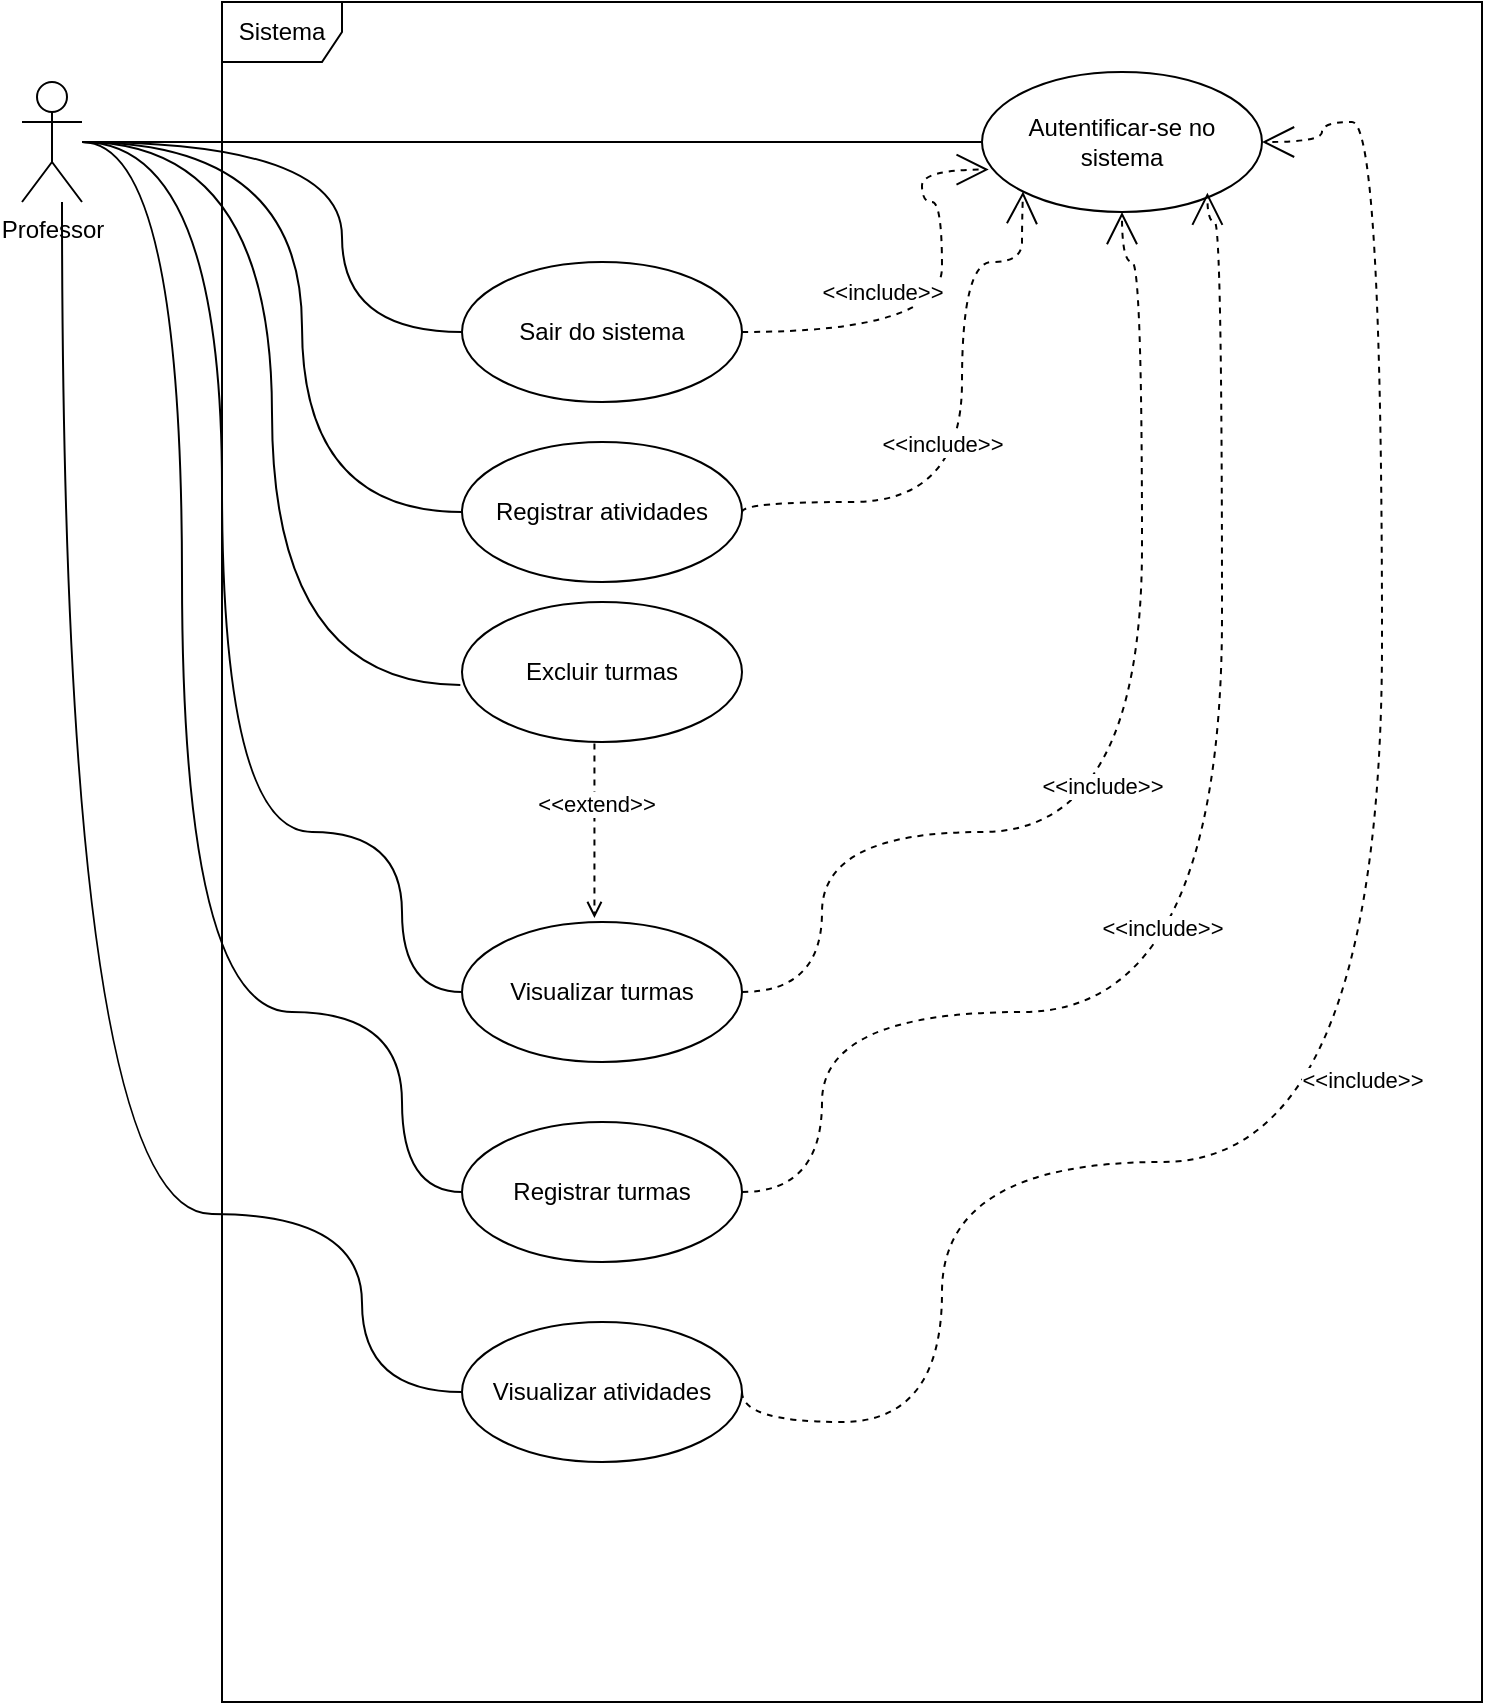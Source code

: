 <mxfile version="24.7.17" pages="2">
  <diagram name="Casos de Uso" id="Bu-t2H04ZoR1a1i4FhoU">
    <mxGraphModel dx="241" dy="120" grid="1" gridSize="10" guides="1" tooltips="1" connect="1" arrows="1" fold="1" page="1" pageScale="1" pageWidth="827" pageHeight="1169" math="0" shadow="0">
      <root>
        <mxCell id="0" />
        <mxCell id="1" parent="0" />
        <mxCell id="Mv3lE--GvADs-_1ufYSH-1" value="Sistema" style="shape=umlFrame;whiteSpace=wrap;html=1;pointerEvents=0;" parent="1" vertex="1">
          <mxGeometry x="120" y="20" width="630" height="850" as="geometry" />
        </mxCell>
        <mxCell id="Mv3lE--GvADs-_1ufYSH-10" style="edgeStyle=orthogonalEdgeStyle;rounded=0;orthogonalLoop=1;jettySize=auto;html=1;curved=1;endArrow=none;endFill=0;" parent="1" source="Mv3lE--GvADs-_1ufYSH-2" target="Mv3lE--GvADs-_1ufYSH-3" edge="1">
          <mxGeometry relative="1" as="geometry" />
        </mxCell>
        <mxCell id="Mv3lE--GvADs-_1ufYSH-12" style="edgeStyle=orthogonalEdgeStyle;rounded=0;orthogonalLoop=1;jettySize=auto;html=1;entryX=0;entryY=0.5;entryDx=0;entryDy=0;curved=1;endArrow=none;endFill=0;" parent="1" source="Mv3lE--GvADs-_1ufYSH-2" target="Mv3lE--GvADs-_1ufYSH-4" edge="1">
          <mxGeometry relative="1" as="geometry">
            <Array as="points">
              <mxPoint x="180" y="90" />
              <mxPoint x="180" y="185" />
            </Array>
          </mxGeometry>
        </mxCell>
        <mxCell id="Mv3lE--GvADs-_1ufYSH-13" style="edgeStyle=orthogonalEdgeStyle;rounded=0;orthogonalLoop=1;jettySize=auto;html=1;entryX=0;entryY=0.5;entryDx=0;entryDy=0;curved=1;endArrow=none;endFill=0;" parent="1" source="Mv3lE--GvADs-_1ufYSH-2" target="Mv3lE--GvADs-_1ufYSH-5" edge="1">
          <mxGeometry relative="1" as="geometry">
            <Array as="points">
              <mxPoint x="160" y="90" />
              <mxPoint x="160" y="275" />
            </Array>
          </mxGeometry>
        </mxCell>
        <mxCell id="Mv3lE--GvADs-_1ufYSH-15" style="edgeStyle=orthogonalEdgeStyle;rounded=0;orthogonalLoop=1;jettySize=auto;html=1;entryX=0;entryY=0.5;entryDx=0;entryDy=0;curved=1;endArrow=none;endFill=0;" parent="1" source="Mv3lE--GvADs-_1ufYSH-2" target="Mv3lE--GvADs-_1ufYSH-7" edge="1">
          <mxGeometry relative="1" as="geometry">
            <Array as="points">
              <mxPoint x="120" y="90" />
              <mxPoint x="120" y="435" />
              <mxPoint x="210" y="435" />
              <mxPoint x="210" y="515" />
            </Array>
          </mxGeometry>
        </mxCell>
        <mxCell id="Mv3lE--GvADs-_1ufYSH-16" style="edgeStyle=orthogonalEdgeStyle;rounded=0;orthogonalLoop=1;jettySize=auto;html=1;entryX=0;entryY=0.5;entryDx=0;entryDy=0;curved=1;endArrow=none;endFill=0;" parent="1" source="Mv3lE--GvADs-_1ufYSH-2" target="Mv3lE--GvADs-_1ufYSH-8" edge="1">
          <mxGeometry relative="1" as="geometry">
            <Array as="points">
              <mxPoint x="100" y="90" />
              <mxPoint x="100" y="525" />
              <mxPoint x="210" y="525" />
              <mxPoint x="210" y="615" />
            </Array>
          </mxGeometry>
        </mxCell>
        <mxCell id="Mv3lE--GvADs-_1ufYSH-2" value="Professor" style="shape=umlActor;verticalLabelPosition=bottom;verticalAlign=top;html=1;" parent="1" vertex="1">
          <mxGeometry x="20" y="60" width="30" height="60" as="geometry" />
        </mxCell>
        <mxCell id="Mv3lE--GvADs-_1ufYSH-3" value="Autentificar-se no sistema" style="ellipse;whiteSpace=wrap;html=1;" parent="1" vertex="1">
          <mxGeometry x="500" y="55" width="140" height="70" as="geometry" />
        </mxCell>
        <mxCell id="Mv3lE--GvADs-_1ufYSH-19" style="edgeStyle=orthogonalEdgeStyle;rounded=0;orthogonalLoop=1;jettySize=auto;html=1;entryX=0.024;entryY=0.697;entryDx=0;entryDy=0;dashed=1;elbow=vertical;endArrow=open;endFill=0;curved=1;strokeWidth=1;endSize=14;entryPerimeter=0;" parent="1" source="Mv3lE--GvADs-_1ufYSH-4" target="Mv3lE--GvADs-_1ufYSH-3" edge="1">
          <mxGeometry relative="1" as="geometry">
            <Array as="points">
              <mxPoint x="480" y="185" />
              <mxPoint x="480" y="120" />
              <mxPoint x="470" y="120" />
              <mxPoint x="470" y="104" />
            </Array>
          </mxGeometry>
        </mxCell>
        <mxCell id="Mv3lE--GvADs-_1ufYSH-20" value="&amp;lt;&amp;lt;include&amp;gt;&amp;gt;" style="edgeLabel;html=1;align=center;verticalAlign=middle;resizable=0;points=[];" parent="Mv3lE--GvADs-_1ufYSH-19" vertex="1" connectable="0">
          <mxGeometry x="-0.04" y="10" relative="1" as="geometry">
            <mxPoint x="-20" y="-12" as="offset" />
          </mxGeometry>
        </mxCell>
        <mxCell id="Mv3lE--GvADs-_1ufYSH-4" value="Sair do sistema" style="ellipse;whiteSpace=wrap;html=1;" parent="1" vertex="1">
          <mxGeometry x="240" y="150" width="140" height="70" as="geometry" />
        </mxCell>
        <mxCell id="Mv3lE--GvADs-_1ufYSH-5" value="Registrar atividades" style="ellipse;whiteSpace=wrap;html=1;" parent="1" vertex="1">
          <mxGeometry x="240" y="240" width="140" height="70" as="geometry" />
        </mxCell>
        <mxCell id="Mv3lE--GvADs-_1ufYSH-6" value="Excluir turmas" style="ellipse;whiteSpace=wrap;html=1;" parent="1" vertex="1">
          <mxGeometry x="240" y="320" width="140" height="70" as="geometry" />
        </mxCell>
        <mxCell id="Mv3lE--GvADs-_1ufYSH-32" style="edgeStyle=orthogonalEdgeStyle;rounded=0;orthogonalLoop=1;jettySize=auto;html=1;entryX=0.473;entryY=-0.029;entryDx=0;entryDy=0;endArrow=open;endFill=0;dashed=1;exitX=0.473;exitY=1.01;exitDx=0;exitDy=0;exitPerimeter=0;entryPerimeter=0;" parent="1" source="Mv3lE--GvADs-_1ufYSH-6" target="Mv3lE--GvADs-_1ufYSH-7" edge="1">
          <mxGeometry relative="1" as="geometry" />
        </mxCell>
        <mxCell id="Mv3lE--GvADs-_1ufYSH-37" value="&amp;lt;&amp;lt;extend&amp;gt;&amp;gt;" style="edgeLabel;html=1;align=center;verticalAlign=middle;resizable=0;points=[];" parent="Mv3lE--GvADs-_1ufYSH-32" vertex="1" connectable="0">
          <mxGeometry x="-0.297" y="1" relative="1" as="geometry">
            <mxPoint as="offset" />
          </mxGeometry>
        </mxCell>
        <mxCell id="Mv3lE--GvADs-_1ufYSH-7" value="Visualizar turmas" style="ellipse;whiteSpace=wrap;html=1;" parent="1" vertex="1">
          <mxGeometry x="240" y="480" width="140" height="70" as="geometry" />
        </mxCell>
        <mxCell id="Mv3lE--GvADs-_1ufYSH-8" value="Registrar turmas" style="ellipse;whiteSpace=wrap;html=1;" parent="1" vertex="1">
          <mxGeometry x="240" y="580" width="140" height="70" as="geometry" />
        </mxCell>
        <mxCell id="Mv3lE--GvADs-_1ufYSH-9" value="Visualizar atividades" style="ellipse;whiteSpace=wrap;html=1;" parent="1" vertex="1">
          <mxGeometry x="240" y="680" width="140" height="70" as="geometry" />
        </mxCell>
        <mxCell id="Mv3lE--GvADs-_1ufYSH-14" style="edgeStyle=orthogonalEdgeStyle;rounded=0;orthogonalLoop=1;jettySize=auto;html=1;entryX=-0.006;entryY=0.592;entryDx=0;entryDy=0;entryPerimeter=0;curved=1;endArrow=none;endFill=0;" parent="1" source="Mv3lE--GvADs-_1ufYSH-2" target="Mv3lE--GvADs-_1ufYSH-6" edge="1">
          <mxGeometry relative="1" as="geometry" />
        </mxCell>
        <mxCell id="Mv3lE--GvADs-_1ufYSH-17" style="edgeStyle=orthogonalEdgeStyle;rounded=0;orthogonalLoop=1;jettySize=auto;html=1;entryX=0;entryY=0.5;entryDx=0;entryDy=0;curved=1;endArrow=none;endFill=0;" parent="1" source="Mv3lE--GvADs-_1ufYSH-2" target="Mv3lE--GvADs-_1ufYSH-9" edge="1">
          <mxGeometry relative="1" as="geometry">
            <Array as="points">
              <mxPoint x="40" y="626" />
              <mxPoint x="190" y="626" />
              <mxPoint x="190" y="715" />
            </Array>
          </mxGeometry>
        </mxCell>
        <mxCell id="Mv3lE--GvADs-_1ufYSH-21" style="edgeStyle=orthogonalEdgeStyle;rounded=0;orthogonalLoop=1;jettySize=auto;html=1;entryX=0;entryY=1;entryDx=0;entryDy=0;dashed=1;elbow=vertical;endArrow=open;endFill=0;curved=1;strokeWidth=1;endSize=14;exitX=1;exitY=0.5;exitDx=0;exitDy=0;" parent="1" source="Mv3lE--GvADs-_1ufYSH-5" target="Mv3lE--GvADs-_1ufYSH-3" edge="1">
          <mxGeometry relative="1" as="geometry">
            <mxPoint x="410" y="270" as="sourcePoint" />
            <mxPoint x="600" y="210" as="targetPoint" />
            <Array as="points">
              <mxPoint x="380" y="270" />
              <mxPoint x="490" y="270" />
              <mxPoint x="490" y="150" />
              <mxPoint x="520" y="150" />
              <mxPoint x="520" y="130" />
              <mxPoint x="521" y="130" />
            </Array>
          </mxGeometry>
        </mxCell>
        <mxCell id="Mv3lE--GvADs-_1ufYSH-22" value="&amp;lt;&amp;lt;include&amp;gt;&amp;gt;" style="edgeLabel;html=1;align=center;verticalAlign=middle;resizable=0;points=[];" parent="Mv3lE--GvADs-_1ufYSH-21" vertex="1" connectable="0">
          <mxGeometry x="-0.04" y="10" relative="1" as="geometry">
            <mxPoint as="offset" />
          </mxGeometry>
        </mxCell>
        <mxCell id="Mv3lE--GvADs-_1ufYSH-26" style="edgeStyle=orthogonalEdgeStyle;rounded=0;orthogonalLoop=1;jettySize=auto;html=1;dashed=1;elbow=vertical;endArrow=open;endFill=0;curved=1;strokeWidth=1;endSize=14;exitX=1;exitY=0.5;exitDx=0;exitDy=0;entryX=0.5;entryY=1;entryDx=0;entryDy=0;" parent="1" source="Mv3lE--GvADs-_1ufYSH-7" target="Mv3lE--GvADs-_1ufYSH-3" edge="1">
          <mxGeometry relative="1" as="geometry">
            <mxPoint x="390" y="435" as="sourcePoint" />
            <mxPoint x="570" y="170" as="targetPoint" />
            <Array as="points">
              <mxPoint x="420" y="515" />
              <mxPoint x="420" y="435" />
              <mxPoint x="580" y="435" />
              <mxPoint x="580" y="150" />
              <mxPoint x="570" y="150" />
            </Array>
          </mxGeometry>
        </mxCell>
        <mxCell id="Mv3lE--GvADs-_1ufYSH-27" value="&amp;lt;&amp;lt;include&amp;gt;&amp;gt;" style="edgeLabel;html=1;align=center;verticalAlign=middle;resizable=0;points=[];" parent="Mv3lE--GvADs-_1ufYSH-26" vertex="1" connectable="0">
          <mxGeometry x="-0.04" y="10" relative="1" as="geometry">
            <mxPoint x="-10" y="-15" as="offset" />
          </mxGeometry>
        </mxCell>
        <mxCell id="Mv3lE--GvADs-_1ufYSH-28" style="edgeStyle=orthogonalEdgeStyle;rounded=0;orthogonalLoop=1;jettySize=auto;html=1;dashed=1;elbow=vertical;endArrow=open;endFill=0;curved=1;strokeWidth=1;endSize=14;exitX=1;exitY=0.5;exitDx=0;exitDy=0;entryX=0.805;entryY=0.862;entryDx=0;entryDy=0;entryPerimeter=0;" parent="1" source="Mv3lE--GvADs-_1ufYSH-8" target="Mv3lE--GvADs-_1ufYSH-3" edge="1">
          <mxGeometry relative="1" as="geometry">
            <mxPoint x="390" y="515" as="sourcePoint" />
            <mxPoint x="629" y="355" as="targetPoint" />
            <Array as="points">
              <mxPoint x="420" y="615" />
              <mxPoint x="420" y="525" />
              <mxPoint x="620" y="525" />
              <mxPoint x="620" y="130" />
              <mxPoint x="613" y="130" />
            </Array>
          </mxGeometry>
        </mxCell>
        <mxCell id="Mv3lE--GvADs-_1ufYSH-29" value="&amp;lt;&amp;lt;include&amp;gt;&amp;gt;" style="edgeLabel;html=1;align=center;verticalAlign=middle;resizable=0;points=[];" parent="Mv3lE--GvADs-_1ufYSH-28" vertex="1" connectable="0">
          <mxGeometry x="-0.04" y="10" relative="1" as="geometry">
            <mxPoint x="-20" y="-14" as="offset" />
          </mxGeometry>
        </mxCell>
        <mxCell id="Mv3lE--GvADs-_1ufYSH-30" style="edgeStyle=orthogonalEdgeStyle;rounded=0;orthogonalLoop=1;jettySize=auto;html=1;entryX=1;entryY=0.5;entryDx=0;entryDy=0;dashed=1;elbow=vertical;endArrow=open;endFill=0;curved=1;strokeWidth=1;endSize=14;exitX=1;exitY=0.5;exitDx=0;exitDy=0;" parent="1" source="Mv3lE--GvADs-_1ufYSH-9" target="Mv3lE--GvADs-_1ufYSH-3" edge="1">
          <mxGeometry relative="1" as="geometry">
            <mxPoint x="390" y="605" as="sourcePoint" />
            <mxPoint x="629" y="445" as="targetPoint" />
            <Array as="points">
              <mxPoint x="380" y="730" />
              <mxPoint x="480" y="730" />
              <mxPoint x="480" y="600" />
              <mxPoint x="700" y="600" />
              <mxPoint x="700" y="80" />
              <mxPoint x="670" y="80" />
              <mxPoint x="670" y="90" />
            </Array>
          </mxGeometry>
        </mxCell>
        <mxCell id="Mv3lE--GvADs-_1ufYSH-31" value="&amp;lt;&amp;lt;include&amp;gt;&amp;gt;" style="edgeLabel;html=1;align=center;verticalAlign=middle;resizable=0;points=[];" parent="Mv3lE--GvADs-_1ufYSH-30" vertex="1" connectable="0">
          <mxGeometry x="-0.04" y="10" relative="1" as="geometry">
            <mxPoint as="offset" />
          </mxGeometry>
        </mxCell>
      </root>
    </mxGraphModel>
  </diagram>
  <diagram id="6Z9NyznFm9YuklaNhjI0" name="Página-2">
    <mxGraphModel dx="1750" dy="870" grid="1" gridSize="10" guides="1" tooltips="1" connect="1" arrows="1" fold="1" page="1" pageScale="1" pageWidth="827" pageHeight="1169" math="0" shadow="0">
      <root>
        <mxCell id="0" />
        <mxCell id="1" parent="0" />
        <mxCell id="RnFvM0YTJusz9QqHLUqs-1" value="Professor" style="shape=table;startSize=30;container=1;collapsible=1;childLayout=tableLayout;fixedRows=1;rowLines=0;fontStyle=1;align=center;resizeLast=1;html=1;" vertex="1" parent="1">
          <mxGeometry x="630" y="160" width="180" height="150" as="geometry" />
        </mxCell>
        <mxCell id="RnFvM0YTJusz9QqHLUqs-2" value="" style="shape=tableRow;horizontal=0;startSize=0;swimlaneHead=0;swimlaneBody=0;fillColor=none;collapsible=0;dropTarget=0;points=[[0,0.5],[1,0.5]];portConstraint=eastwest;top=0;left=0;right=0;bottom=1;" vertex="1" parent="RnFvM0YTJusz9QqHLUqs-1">
          <mxGeometry y="30" width="180" height="30" as="geometry" />
        </mxCell>
        <mxCell id="RnFvM0YTJusz9QqHLUqs-3" value="PK" style="shape=partialRectangle;connectable=0;fillColor=none;top=0;left=0;bottom=0;right=0;fontStyle=1;overflow=hidden;whiteSpace=wrap;html=1;" vertex="1" parent="RnFvM0YTJusz9QqHLUqs-2">
          <mxGeometry width="30" height="30" as="geometry">
            <mxRectangle width="30" height="30" as="alternateBounds" />
          </mxGeometry>
        </mxCell>
        <mxCell id="RnFvM0YTJusz9QqHLUqs-4" value="ProfessorId: INT" style="shape=partialRectangle;connectable=0;fillColor=none;top=0;left=0;bottom=0;right=0;align=left;spacingLeft=6;fontStyle=5;overflow=hidden;whiteSpace=wrap;html=1;" vertex="1" parent="RnFvM0YTJusz9QqHLUqs-2">
          <mxGeometry x="30" width="150" height="30" as="geometry">
            <mxRectangle width="150" height="30" as="alternateBounds" />
          </mxGeometry>
        </mxCell>
        <mxCell id="RnFvM0YTJusz9QqHLUqs-5" value="" style="shape=tableRow;horizontal=0;startSize=0;swimlaneHead=0;swimlaneBody=0;fillColor=none;collapsible=0;dropTarget=0;points=[[0,0.5],[1,0.5]];portConstraint=eastwest;top=0;left=0;right=0;bottom=0;" vertex="1" parent="RnFvM0YTJusz9QqHLUqs-1">
          <mxGeometry y="60" width="180" height="30" as="geometry" />
        </mxCell>
        <mxCell id="RnFvM0YTJusz9QqHLUqs-6" value="" style="shape=partialRectangle;connectable=0;fillColor=none;top=0;left=0;bottom=0;right=0;editable=1;overflow=hidden;whiteSpace=wrap;html=1;" vertex="1" parent="RnFvM0YTJusz9QqHLUqs-5">
          <mxGeometry width="30" height="30" as="geometry">
            <mxRectangle width="30" height="30" as="alternateBounds" />
          </mxGeometry>
        </mxCell>
        <mxCell id="RnFvM0YTJusz9QqHLUqs-7" value="nome: VARCHAR(255)" style="shape=partialRectangle;connectable=0;fillColor=none;top=0;left=0;bottom=0;right=0;align=left;spacingLeft=6;overflow=hidden;whiteSpace=wrap;html=1;" vertex="1" parent="RnFvM0YTJusz9QqHLUqs-5">
          <mxGeometry x="30" width="150" height="30" as="geometry">
            <mxRectangle width="150" height="30" as="alternateBounds" />
          </mxGeometry>
        </mxCell>
        <mxCell id="RnFvM0YTJusz9QqHLUqs-8" value="" style="shape=tableRow;horizontal=0;startSize=0;swimlaneHead=0;swimlaneBody=0;fillColor=none;collapsible=0;dropTarget=0;points=[[0,0.5],[1,0.5]];portConstraint=eastwest;top=0;left=0;right=0;bottom=0;" vertex="1" parent="RnFvM0YTJusz9QqHLUqs-1">
          <mxGeometry y="90" width="180" height="30" as="geometry" />
        </mxCell>
        <mxCell id="RnFvM0YTJusz9QqHLUqs-9" value="" style="shape=partialRectangle;connectable=0;fillColor=none;top=0;left=0;bottom=0;right=0;editable=1;overflow=hidden;whiteSpace=wrap;html=1;" vertex="1" parent="RnFvM0YTJusz9QqHLUqs-8">
          <mxGeometry width="30" height="30" as="geometry">
            <mxRectangle width="30" height="30" as="alternateBounds" />
          </mxGeometry>
        </mxCell>
        <mxCell id="RnFvM0YTJusz9QqHLUqs-10" value="email: VARCHAR(255)" style="shape=partialRectangle;connectable=0;fillColor=none;top=0;left=0;bottom=0;right=0;align=left;spacingLeft=6;overflow=hidden;whiteSpace=wrap;html=1;" vertex="1" parent="RnFvM0YTJusz9QqHLUqs-8">
          <mxGeometry x="30" width="150" height="30" as="geometry">
            <mxRectangle width="150" height="30" as="alternateBounds" />
          </mxGeometry>
        </mxCell>
        <mxCell id="RnFvM0YTJusz9QqHLUqs-11" value="" style="shape=tableRow;horizontal=0;startSize=0;swimlaneHead=0;swimlaneBody=0;fillColor=none;collapsible=0;dropTarget=0;points=[[0,0.5],[1,0.5]];portConstraint=eastwest;top=0;left=0;right=0;bottom=0;" vertex="1" parent="RnFvM0YTJusz9QqHLUqs-1">
          <mxGeometry y="120" width="180" height="30" as="geometry" />
        </mxCell>
        <mxCell id="RnFvM0YTJusz9QqHLUqs-12" value="" style="shape=partialRectangle;connectable=0;fillColor=none;top=0;left=0;bottom=0;right=0;editable=1;overflow=hidden;whiteSpace=wrap;html=1;" vertex="1" parent="RnFvM0YTJusz9QqHLUqs-11">
          <mxGeometry width="30" height="30" as="geometry">
            <mxRectangle width="30" height="30" as="alternateBounds" />
          </mxGeometry>
        </mxCell>
        <mxCell id="RnFvM0YTJusz9QqHLUqs-13" value="senha: VARCHAR(255)" style="shape=partialRectangle;connectable=0;fillColor=none;top=0;left=0;bottom=0;right=0;align=left;spacingLeft=6;overflow=hidden;whiteSpace=wrap;html=1;" vertex="1" parent="RnFvM0YTJusz9QqHLUqs-11">
          <mxGeometry x="30" width="150" height="30" as="geometry">
            <mxRectangle width="150" height="30" as="alternateBounds" />
          </mxGeometry>
        </mxCell>
        <mxCell id="cZZagOgCa07xxOL1NENB-14" value="Turma" style="shape=table;startSize=30;container=1;collapsible=1;childLayout=tableLayout;fixedRows=1;rowLines=0;fontStyle=1;align=center;resizeLast=1;html=1;whiteSpace=wrap;" vertex="1" parent="1">
          <mxGeometry x="320" y="50" width="230" height="120" as="geometry" />
        </mxCell>
        <mxCell id="cZZagOgCa07xxOL1NENB-15" value="" style="shape=tableRow;horizontal=0;startSize=0;swimlaneHead=0;swimlaneBody=0;fillColor=none;collapsible=0;dropTarget=0;points=[[0,0.5],[1,0.5]];portConstraint=eastwest;top=0;left=0;right=0;bottom=0;html=1;" vertex="1" parent="cZZagOgCa07xxOL1NENB-14">
          <mxGeometry y="30" width="230" height="30" as="geometry" />
        </mxCell>
        <mxCell id="cZZagOgCa07xxOL1NENB-16" value="PK" style="shape=partialRectangle;connectable=0;fillColor=none;top=0;left=0;bottom=0;right=0;fontStyle=1;overflow=hidden;html=1;whiteSpace=wrap;" vertex="1" parent="cZZagOgCa07xxOL1NENB-15">
          <mxGeometry width="60" height="30" as="geometry">
            <mxRectangle width="60" height="30" as="alternateBounds" />
          </mxGeometry>
        </mxCell>
        <mxCell id="cZZagOgCa07xxOL1NENB-17" value="TurmaId: INT" style="shape=partialRectangle;connectable=0;fillColor=none;top=0;left=0;bottom=0;right=0;align=left;spacingLeft=6;fontStyle=5;overflow=hidden;html=1;whiteSpace=wrap;" vertex="1" parent="cZZagOgCa07xxOL1NENB-15">
          <mxGeometry x="60" width="170" height="30" as="geometry">
            <mxRectangle width="170" height="30" as="alternateBounds" />
          </mxGeometry>
        </mxCell>
        <mxCell id="cZZagOgCa07xxOL1NENB-18" value="" style="shape=tableRow;horizontal=0;startSize=0;swimlaneHead=0;swimlaneBody=0;fillColor=none;collapsible=0;dropTarget=0;points=[[0,0.5],[1,0.5]];portConstraint=eastwest;top=0;left=0;right=0;bottom=1;html=1;" vertex="1" parent="cZZagOgCa07xxOL1NENB-14">
          <mxGeometry y="60" width="230" height="30" as="geometry" />
        </mxCell>
        <mxCell id="cZZagOgCa07xxOL1NENB-19" value="FK" style="shape=partialRectangle;connectable=0;fillColor=none;top=0;left=0;bottom=0;right=0;fontStyle=1;overflow=hidden;html=1;whiteSpace=wrap;" vertex="1" parent="cZZagOgCa07xxOL1NENB-18">
          <mxGeometry width="60" height="30" as="geometry">
            <mxRectangle width="60" height="30" as="alternateBounds" />
          </mxGeometry>
        </mxCell>
        <mxCell id="cZZagOgCa07xxOL1NENB-20" value="ProfessorId: INT" style="shape=partialRectangle;connectable=0;fillColor=none;top=0;left=0;bottom=0;right=0;align=left;spacingLeft=6;fontStyle=5;overflow=hidden;html=1;whiteSpace=wrap;" vertex="1" parent="cZZagOgCa07xxOL1NENB-18">
          <mxGeometry x="60" width="170" height="30" as="geometry">
            <mxRectangle width="170" height="30" as="alternateBounds" />
          </mxGeometry>
        </mxCell>
        <mxCell id="cZZagOgCa07xxOL1NENB-21" value="" style="shape=tableRow;horizontal=0;startSize=0;swimlaneHead=0;swimlaneBody=0;fillColor=none;collapsible=0;dropTarget=0;points=[[0,0.5],[1,0.5]];portConstraint=eastwest;top=0;left=0;right=0;bottom=0;html=1;" vertex="1" parent="cZZagOgCa07xxOL1NENB-14">
          <mxGeometry y="90" width="230" height="30" as="geometry" />
        </mxCell>
        <mxCell id="cZZagOgCa07xxOL1NENB-22" value="" style="shape=partialRectangle;connectable=0;fillColor=none;top=0;left=0;bottom=0;right=0;editable=1;overflow=hidden;html=1;whiteSpace=wrap;" vertex="1" parent="cZZagOgCa07xxOL1NENB-21">
          <mxGeometry width="60" height="30" as="geometry">
            <mxRectangle width="60" height="30" as="alternateBounds" />
          </mxGeometry>
        </mxCell>
        <mxCell id="cZZagOgCa07xxOL1NENB-23" value="nome: VARCHAR(255)" style="shape=partialRectangle;connectable=0;fillColor=none;top=0;left=0;bottom=0;right=0;align=left;spacingLeft=6;overflow=hidden;html=1;whiteSpace=wrap;" vertex="1" parent="cZZagOgCa07xxOL1NENB-21">
          <mxGeometry x="60" width="170" height="30" as="geometry">
            <mxRectangle width="170" height="30" as="alternateBounds" />
          </mxGeometry>
        </mxCell>
        <mxCell id="cZZagOgCa07xxOL1NENB-27" value="" style="edgeStyle=entityRelationEdgeStyle;fontSize=12;html=1;endArrow=ERoneToMany;rounded=0;exitX=0;exitY=0.5;exitDx=0;exitDy=0;entryX=1;entryY=0.5;entryDx=0;entryDy=0;" edge="1" parent="1" source="RnFvM0YTJusz9QqHLUqs-2" target="cZZagOgCa07xxOL1NENB-18">
          <mxGeometry width="100" height="100" relative="1" as="geometry">
            <mxPoint x="180" y="310" as="sourcePoint" />
            <mxPoint x="570" y="370" as="targetPoint" />
          </mxGeometry>
        </mxCell>
        <mxCell id="cZZagOgCa07xxOL1NENB-28" value="Atividade" style="shape=table;startSize=30;container=1;collapsible=1;childLayout=tableLayout;fixedRows=1;rowLines=0;fontStyle=1;align=center;resizeLast=1;html=1;whiteSpace=wrap;" vertex="1" parent="1">
          <mxGeometry x="10" y="140" width="230" height="120" as="geometry" />
        </mxCell>
        <mxCell id="cZZagOgCa07xxOL1NENB-29" value="" style="shape=tableRow;horizontal=0;startSize=0;swimlaneHead=0;swimlaneBody=0;fillColor=none;collapsible=0;dropTarget=0;points=[[0,0.5],[1,0.5]];portConstraint=eastwest;top=0;left=0;right=0;bottom=0;html=1;" vertex="1" parent="cZZagOgCa07xxOL1NENB-28">
          <mxGeometry y="30" width="230" height="30" as="geometry" />
        </mxCell>
        <mxCell id="cZZagOgCa07xxOL1NENB-30" value="PK" style="shape=partialRectangle;connectable=0;fillColor=none;top=0;left=0;bottom=0;right=0;fontStyle=1;overflow=hidden;html=1;whiteSpace=wrap;" vertex="1" parent="cZZagOgCa07xxOL1NENB-29">
          <mxGeometry width="60" height="30" as="geometry">
            <mxRectangle width="60" height="30" as="alternateBounds" />
          </mxGeometry>
        </mxCell>
        <mxCell id="cZZagOgCa07xxOL1NENB-31" value="AtividadeId: INT" style="shape=partialRectangle;connectable=0;fillColor=none;top=0;left=0;bottom=0;right=0;align=left;spacingLeft=6;fontStyle=5;overflow=hidden;html=1;whiteSpace=wrap;" vertex="1" parent="cZZagOgCa07xxOL1NENB-29">
          <mxGeometry x="60" width="170" height="30" as="geometry">
            <mxRectangle width="170" height="30" as="alternateBounds" />
          </mxGeometry>
        </mxCell>
        <mxCell id="cZZagOgCa07xxOL1NENB-32" value="" style="shape=tableRow;horizontal=0;startSize=0;swimlaneHead=0;swimlaneBody=0;fillColor=none;collapsible=0;dropTarget=0;points=[[0,0.5],[1,0.5]];portConstraint=eastwest;top=0;left=0;right=0;bottom=1;html=1;" vertex="1" parent="cZZagOgCa07xxOL1NENB-28">
          <mxGeometry y="60" width="230" height="30" as="geometry" />
        </mxCell>
        <mxCell id="cZZagOgCa07xxOL1NENB-33" value="FK" style="shape=partialRectangle;connectable=0;fillColor=none;top=0;left=0;bottom=0;right=0;fontStyle=1;overflow=hidden;html=1;whiteSpace=wrap;" vertex="1" parent="cZZagOgCa07xxOL1NENB-32">
          <mxGeometry width="60" height="30" as="geometry">
            <mxRectangle width="60" height="30" as="alternateBounds" />
          </mxGeometry>
        </mxCell>
        <mxCell id="cZZagOgCa07xxOL1NENB-34" value="TurmaId: INT" style="shape=partialRectangle;connectable=0;fillColor=none;top=0;left=0;bottom=0;right=0;align=left;spacingLeft=6;fontStyle=5;overflow=hidden;html=1;whiteSpace=wrap;" vertex="1" parent="cZZagOgCa07xxOL1NENB-32">
          <mxGeometry x="60" width="170" height="30" as="geometry">
            <mxRectangle width="170" height="30" as="alternateBounds" />
          </mxGeometry>
        </mxCell>
        <mxCell id="cZZagOgCa07xxOL1NENB-35" value="" style="shape=tableRow;horizontal=0;startSize=0;swimlaneHead=0;swimlaneBody=0;fillColor=none;collapsible=0;dropTarget=0;points=[[0,0.5],[1,0.5]];portConstraint=eastwest;top=0;left=0;right=0;bottom=0;html=1;" vertex="1" parent="cZZagOgCa07xxOL1NENB-28">
          <mxGeometry y="90" width="230" height="30" as="geometry" />
        </mxCell>
        <mxCell id="cZZagOgCa07xxOL1NENB-36" value="" style="shape=partialRectangle;connectable=0;fillColor=none;top=0;left=0;bottom=0;right=0;editable=1;overflow=hidden;html=1;whiteSpace=wrap;" vertex="1" parent="cZZagOgCa07xxOL1NENB-35">
          <mxGeometry width="60" height="30" as="geometry">
            <mxRectangle width="60" height="30" as="alternateBounds" />
          </mxGeometry>
        </mxCell>
        <mxCell id="cZZagOgCa07xxOL1NENB-37" value="descricao: VARCHAR(255)" style="shape=partialRectangle;connectable=0;fillColor=none;top=0;left=0;bottom=0;right=0;align=left;spacingLeft=6;overflow=hidden;html=1;whiteSpace=wrap;" vertex="1" parent="cZZagOgCa07xxOL1NENB-35">
          <mxGeometry x="60" width="170" height="30" as="geometry">
            <mxRectangle width="170" height="30" as="alternateBounds" />
          </mxGeometry>
        </mxCell>
        <mxCell id="cZZagOgCa07xxOL1NENB-38" value="" style="edgeStyle=entityRelationEdgeStyle;fontSize=12;html=1;endArrow=ERoneToMany;rounded=0;exitX=0;exitY=0.5;exitDx=0;exitDy=0;entryX=1;entryY=0.5;entryDx=0;entryDy=0;" edge="1" parent="1" source="cZZagOgCa07xxOL1NENB-15" target="cZZagOgCa07xxOL1NENB-32">
          <mxGeometry width="100" height="100" relative="1" as="geometry">
            <mxPoint x="460" y="320" as="sourcePoint" />
            <mxPoint x="320" y="365" as="targetPoint" />
          </mxGeometry>
        </mxCell>
      </root>
    </mxGraphModel>
  </diagram>
</mxfile>

